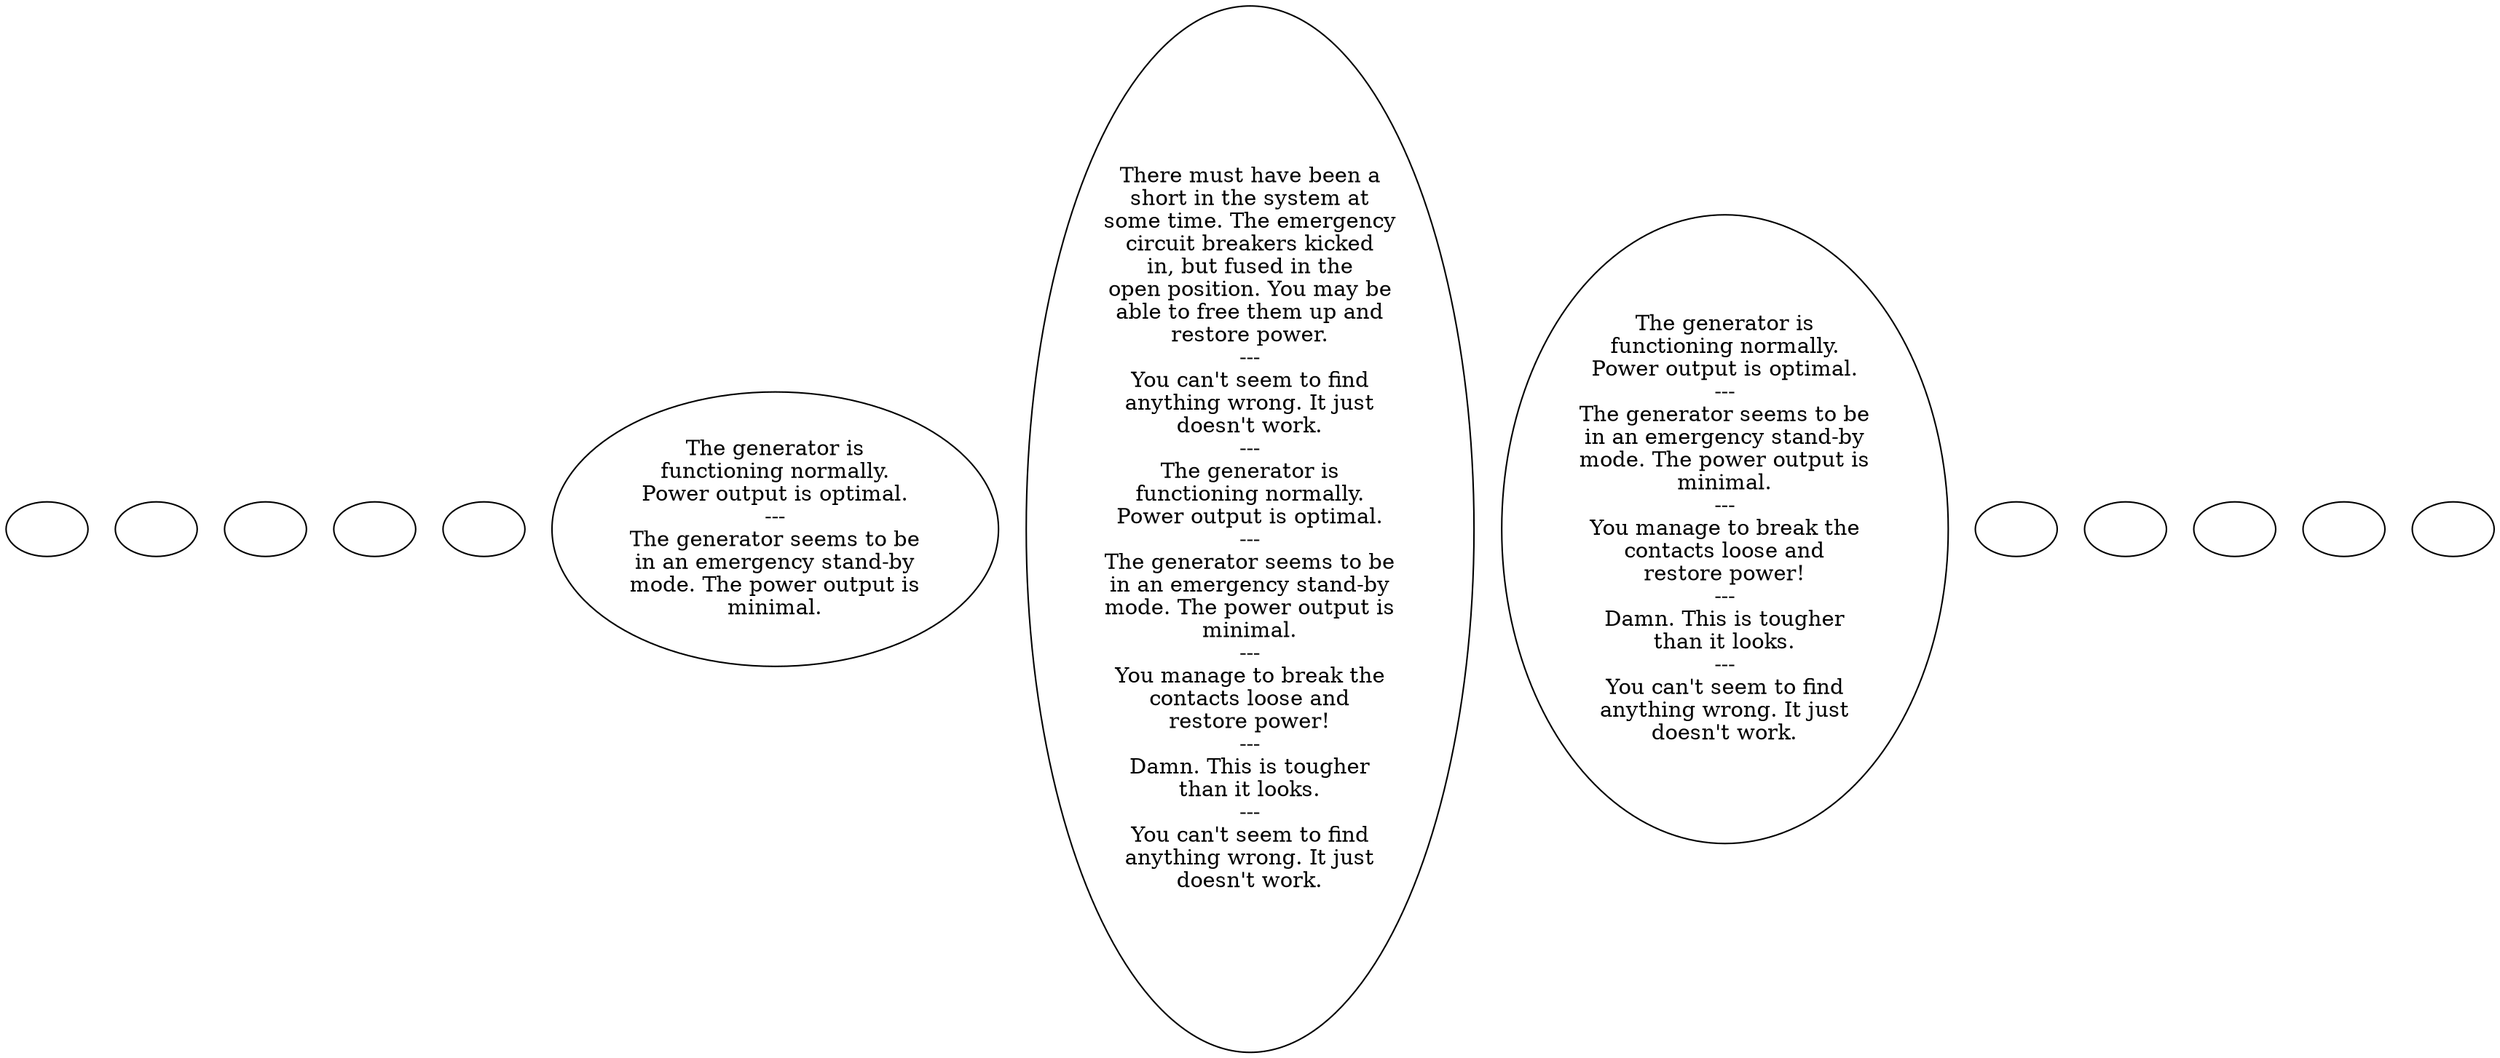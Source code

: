 digraph bspower {
  "checkPartyMembersNearDoor" [style=filled       fillcolor="#FFFFFF"       color="#000000"]
  "checkPartyMembersNearDoor" [label=""]
  "getTimeBit" [style=filled       fillcolor="#FFFFFF"       color="#000000"]
  "getTimeBit" [label=""]
  "start" [style=filled       fillcolor="#FFFFFF"       color="#000000"]
  "start" [label=""]
  "use_p_proc" [style=filled       fillcolor="#FFFFFF"       color="#000000"]
  "use_p_proc" [label=""]
  "look_at_p_proc" [style=filled       fillcolor="#FFFFFF"       color="#000000"]
  "look_at_p_proc" [label=""]
  "description_p_proc" [style=filled       fillcolor="#FFFFFF"       color="#000000"]
  "description_p_proc" [label="The generator is\nfunctioning normally.\nPower output is optimal.\n---\nThe generator seems to be\nin an emergency stand-by\nmode. The power output is\nminimal."]
  "use_skill_on_p_proc" [style=filled       fillcolor="#FFFFFF"       color="#000000"]
  "use_skill_on_p_proc" [label="There must have been a\nshort in the system at\nsome time. The emergency\ncircuit breakers kicked\nin, but fused in the\nopen position. You may be\nable to free them up and\nrestore power.\n---\nYou can't seem to find\nanything wrong. It just\ndoesn't work.\n---\nThe generator is\nfunctioning normally.\nPower output is optimal.\n---\nThe generator seems to be\nin an emergency stand-by\nmode. The power output is\nminimal.\n---\nYou manage to break the\ncontacts loose and\nrestore power!\n---\nDamn. This is tougher\nthan it looks.\n---\nYou can't seem to find\nanything wrong. It just\ndoesn't work."]
  "use_obj_on_p_proc" [style=filled       fillcolor="#FFFFFF"       color="#000000"]
  "use_obj_on_p_proc" [label="The generator is\nfunctioning normally.\nPower output is optimal.\n---\nThe generator seems to be\nin an emergency stand-by\nmode. The power output is\nminimal.\n---\nYou manage to break the\ncontacts loose and\nrestore power!\n---\nDamn. This is tougher\nthan it looks.\n---\nYou can't seem to find\nanything wrong. It just\ndoesn't work."]
  "damage_p_proc" [style=filled       fillcolor="#FFFFFF"       color="#000000"]
  "damage_p_proc" [label=""]
  "map_enter_p_proc" [style=filled       fillcolor="#FFFFFF"       color="#000000"]
  "map_enter_p_proc" [label=""]
  "map_update_p_proc" [style=filled       fillcolor="#FFFFFF"       color="#000000"]
  "map_update_p_proc" [label=""]
  "talk_p_proc" [style=filled       fillcolor="#FFFFFF"       color="#000000"]
  "talk_p_proc" [label=""]
  "timed_event_p_proc" [style=filled       fillcolor="#FFFFFF"       color="#000000"]
  "timed_event_p_proc" [label=""]
}